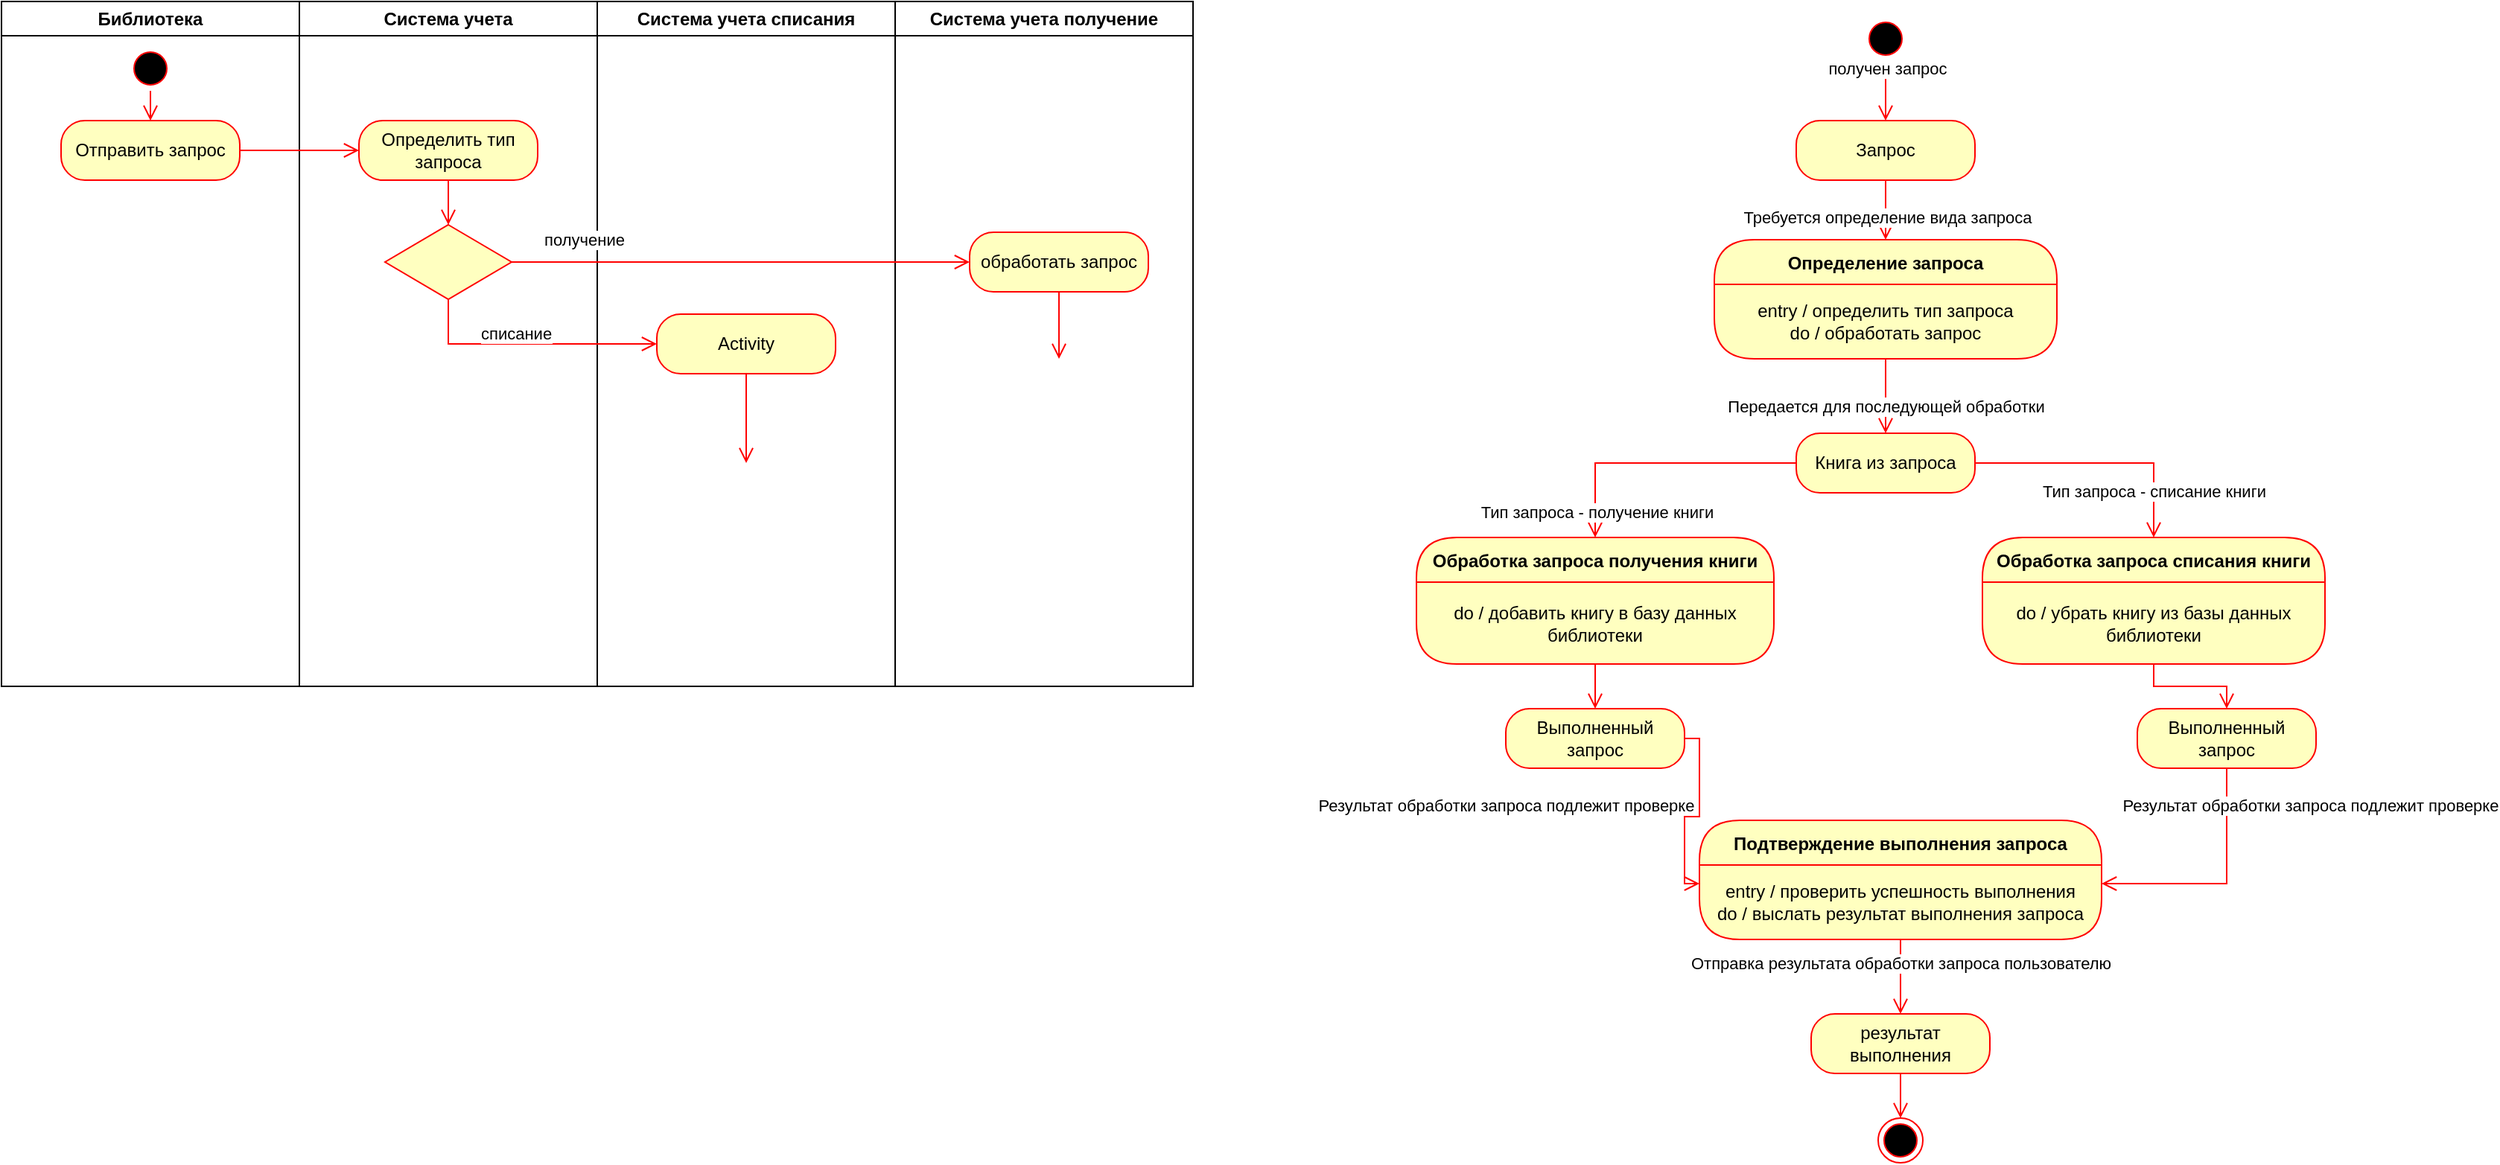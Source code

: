 <mxfile version="21.1.8" type="github">
  <diagram name="Страница 1" id="bJl9cXbGcnSWIcir6nBS">
    <mxGraphModel dx="3328" dy="766" grid="1" gridSize="10" guides="1" tooltips="1" connect="1" arrows="1" fold="1" page="1" pageScale="1" pageWidth="827" pageHeight="1169" math="0" shadow="0">
      <root>
        <mxCell id="0" />
        <mxCell id="1" parent="0" />
        <mxCell id="21hj2qzO1hP6gU-iXZ9c-1" value="" style="ellipse;html=1;shape=startState;fillColor=#000000;strokeColor=#ff0000;" parent="1" vertex="1">
          <mxGeometry x="230" y="100" width="30" height="30" as="geometry" />
        </mxCell>
        <mxCell id="21hj2qzO1hP6gU-iXZ9c-2" value="" style="edgeStyle=orthogonalEdgeStyle;html=1;verticalAlign=bottom;endArrow=open;endSize=8;strokeColor=#ff0000;rounded=0;entryX=0.5;entryY=0;entryDx=0;entryDy=0;" parent="1" source="21hj2qzO1hP6gU-iXZ9c-1" target="21hj2qzO1hP6gU-iXZ9c-7" edge="1">
          <mxGeometry relative="1" as="geometry">
            <mxPoint x="245" y="200" as="targetPoint" />
          </mxGeometry>
        </mxCell>
        <mxCell id="21hj2qzO1hP6gU-iXZ9c-3" value="получен запрос" style="edgeLabel;html=1;align=center;verticalAlign=middle;resizable=0;points=[];" parent="21hj2qzO1hP6gU-iXZ9c-2" vertex="1" connectable="0">
          <mxGeometry x="-0.747" y="1" relative="1" as="geometry">
            <mxPoint as="offset" />
          </mxGeometry>
        </mxCell>
        <mxCell id="21hj2qzO1hP6gU-iXZ9c-7" value="Запрос" style="rounded=1;whiteSpace=wrap;html=1;arcSize=40;fontColor=#000000;fillColor=#ffffc0;strokeColor=#ff0000;" parent="1" vertex="1">
          <mxGeometry x="185" y="170" width="120" height="40" as="geometry" />
        </mxCell>
        <mxCell id="21hj2qzO1hP6gU-iXZ9c-8" value="" style="edgeStyle=orthogonalEdgeStyle;html=1;verticalAlign=bottom;endArrow=open;endSize=8;strokeColor=#ff0000;rounded=0;entryX=0.5;entryY=0;entryDx=0;entryDy=0;" parent="1" source="21hj2qzO1hP6gU-iXZ9c-7" target="21hj2qzO1hP6gU-iXZ9c-9" edge="1">
          <mxGeometry relative="1" as="geometry">
            <mxPoint x="245" y="310" as="targetPoint" />
          </mxGeometry>
        </mxCell>
        <mxCell id="21hj2qzO1hP6gU-iXZ9c-35" value="Требуется определение вида запроса" style="edgeLabel;html=1;align=center;verticalAlign=middle;resizable=0;points=[];" parent="21hj2qzO1hP6gU-iXZ9c-8" vertex="1" connectable="0">
          <mxGeometry x="0.215" y="1" relative="1" as="geometry">
            <mxPoint as="offset" />
          </mxGeometry>
        </mxCell>
        <mxCell id="21hj2qzO1hP6gU-iXZ9c-9" value="Определение запроса" style="swimlane;fontStyle=1;align=center;verticalAlign=middle;childLayout=stackLayout;horizontal=1;startSize=30;horizontalStack=0;resizeParent=0;resizeLast=1;container=0;fontColor=#000000;collapsible=0;rounded=1;arcSize=30;strokeColor=#ff0000;fillColor=#ffffc0;swimlaneFillColor=#ffffc0;dropTarget=0;" parent="1" vertex="1">
          <mxGeometry x="130" y="250" width="230" height="80" as="geometry" />
        </mxCell>
        <mxCell id="21hj2qzO1hP6gU-iXZ9c-10" value="entry / определить тип запроса&lt;br&gt;do / обработать запрос" style="text;html=1;strokeColor=none;fillColor=none;align=center;verticalAlign=middle;spacingLeft=4;spacingRight=4;whiteSpace=wrap;overflow=hidden;rotatable=0;fontColor=#000000;" parent="21hj2qzO1hP6gU-iXZ9c-9" vertex="1">
          <mxGeometry y="30" width="230" height="50" as="geometry" />
        </mxCell>
        <mxCell id="21hj2qzO1hP6gU-iXZ9c-13" value="Обработка запроса получения книги" style="swimlane;fontStyle=1;align=center;verticalAlign=middle;childLayout=stackLayout;horizontal=1;startSize=30;horizontalStack=0;resizeParent=0;resizeLast=1;container=0;fontColor=#000000;collapsible=0;rounded=1;arcSize=30;strokeColor=#ff0000;fillColor=#ffffc0;swimlaneFillColor=#ffffc0;dropTarget=0;" parent="1" vertex="1">
          <mxGeometry x="-70" y="450" width="240" height="85" as="geometry" />
        </mxCell>
        <mxCell id="21hj2qzO1hP6gU-iXZ9c-14" value="do / добавить книгу в базу данных библиотеки" style="text;html=1;strokeColor=none;fillColor=none;align=center;verticalAlign=middle;spacingLeft=4;spacingRight=4;whiteSpace=wrap;overflow=hidden;rotatable=0;fontColor=#000000;" parent="21hj2qzO1hP6gU-iXZ9c-13" vertex="1">
          <mxGeometry y="30" width="240" height="55" as="geometry" />
        </mxCell>
        <mxCell id="21hj2qzO1hP6gU-iXZ9c-15" value="" style="edgeStyle=orthogonalEdgeStyle;html=1;verticalAlign=bottom;endArrow=open;endSize=8;strokeColor=#ff0000;rounded=0;entryX=0.5;entryY=0;entryDx=0;entryDy=0;" parent="1" source="21hj2qzO1hP6gU-iXZ9c-13" target="21hj2qzO1hP6gU-iXZ9c-24" edge="1">
          <mxGeometry relative="1" as="geometry">
            <mxPoint x="290" y="660" as="targetPoint" />
          </mxGeometry>
        </mxCell>
        <mxCell id="21hj2qzO1hP6gU-iXZ9c-16" value="Книга из запроса" style="rounded=1;whiteSpace=wrap;html=1;arcSize=40;fontColor=#000000;fillColor=#ffffc0;strokeColor=#ff0000;" parent="1" vertex="1">
          <mxGeometry x="185" y="380" width="120" height="40" as="geometry" />
        </mxCell>
        <mxCell id="21hj2qzO1hP6gU-iXZ9c-17" value="" style="edgeStyle=orthogonalEdgeStyle;html=1;verticalAlign=bottom;endArrow=open;endSize=8;strokeColor=#ff0000;rounded=0;entryX=0.5;entryY=0;entryDx=0;entryDy=0;" parent="1" source="21hj2qzO1hP6gU-iXZ9c-16" target="21hj2qzO1hP6gU-iXZ9c-13" edge="1">
          <mxGeometry relative="1" as="geometry">
            <mxPoint x="280" y="500" as="targetPoint" />
          </mxGeometry>
        </mxCell>
        <mxCell id="21hj2qzO1hP6gU-iXZ9c-37" value="Тип запроса - получение книги" style="edgeLabel;html=1;align=center;verticalAlign=middle;resizable=0;points=[];" parent="21hj2qzO1hP6gU-iXZ9c-17" vertex="1" connectable="0">
          <mxGeometry x="0.815" y="1" relative="1" as="geometry">
            <mxPoint as="offset" />
          </mxGeometry>
        </mxCell>
        <mxCell id="21hj2qzO1hP6gU-iXZ9c-18" value="Обработка запроса списания книги" style="swimlane;fontStyle=1;align=center;verticalAlign=middle;childLayout=stackLayout;horizontal=1;startSize=30;horizontalStack=0;resizeParent=0;resizeLast=1;container=0;fontColor=#000000;collapsible=0;rounded=1;arcSize=30;strokeColor=#ff0000;fillColor=#ffffc0;swimlaneFillColor=#ffffc0;dropTarget=0;" parent="1" vertex="1">
          <mxGeometry x="310" y="450" width="230" height="85" as="geometry" />
        </mxCell>
        <mxCell id="21hj2qzO1hP6gU-iXZ9c-19" value="do / убрать книгу из базы данных библиотеки" style="text;html=1;strokeColor=none;fillColor=none;align=center;verticalAlign=middle;spacingLeft=4;spacingRight=4;whiteSpace=wrap;overflow=hidden;rotatable=0;fontColor=#000000;" parent="21hj2qzO1hP6gU-iXZ9c-18" vertex="1">
          <mxGeometry y="30" width="230" height="55" as="geometry" />
        </mxCell>
        <mxCell id="21hj2qzO1hP6gU-iXZ9c-20" value="" style="edgeStyle=orthogonalEdgeStyle;html=1;verticalAlign=bottom;endArrow=open;endSize=8;strokeColor=#ff0000;rounded=0;entryX=0.5;entryY=0;entryDx=0;entryDy=0;" parent="1" source="21hj2qzO1hP6gU-iXZ9c-18" target="21hj2qzO1hP6gU-iXZ9c-29" edge="1">
          <mxGeometry relative="1" as="geometry">
            <mxPoint x="710" y="645" as="targetPoint" />
          </mxGeometry>
        </mxCell>
        <mxCell id="21hj2qzO1hP6gU-iXZ9c-23" value="" style="edgeStyle=orthogonalEdgeStyle;html=1;verticalAlign=bottom;endArrow=open;endSize=8;strokeColor=#ff0000;rounded=0;entryX=0.5;entryY=0;entryDx=0;entryDy=0;exitX=1;exitY=0.5;exitDx=0;exitDy=0;" parent="1" source="21hj2qzO1hP6gU-iXZ9c-16" target="21hj2qzO1hP6gU-iXZ9c-18" edge="1">
          <mxGeometry relative="1" as="geometry">
            <mxPoint x="600" y="487.5" as="targetPoint" />
            <mxPoint x="745" y="432.5" as="sourcePoint" />
          </mxGeometry>
        </mxCell>
        <mxCell id="21hj2qzO1hP6gU-iXZ9c-38" value="Тип запроса - списание книги" style="edgeLabel;html=1;align=center;verticalAlign=middle;resizable=0;points=[];" parent="21hj2qzO1hP6gU-iXZ9c-23" vertex="1" connectable="0">
          <mxGeometry x="0.633" relative="1" as="geometry">
            <mxPoint as="offset" />
          </mxGeometry>
        </mxCell>
        <mxCell id="21hj2qzO1hP6gU-iXZ9c-24" value="Выполненный запрос" style="rounded=1;whiteSpace=wrap;html=1;arcSize=40;fontColor=#000000;fillColor=#ffffc0;strokeColor=#ff0000;" parent="1" vertex="1">
          <mxGeometry x="-10" y="565" width="120" height="40" as="geometry" />
        </mxCell>
        <mxCell id="21hj2qzO1hP6gU-iXZ9c-25" value="" style="edgeStyle=orthogonalEdgeStyle;html=1;verticalAlign=bottom;endArrow=open;endSize=8;strokeColor=#ff0000;rounded=0;entryX=0;entryY=0.25;entryDx=0;entryDy=0;" parent="1" source="21hj2qzO1hP6gU-iXZ9c-24" target="21hj2qzO1hP6gU-iXZ9c-27" edge="1">
          <mxGeometry relative="1" as="geometry">
            <mxPoint x="290" y="820" as="targetPoint" />
          </mxGeometry>
        </mxCell>
        <mxCell id="21hj2qzO1hP6gU-iXZ9c-41" value="Результат обработки запроса подлежит проверке" style="edgeLabel;html=1;align=center;verticalAlign=middle;resizable=0;points=[];" parent="21hj2qzO1hP6gU-iXZ9c-25" vertex="1" connectable="0">
          <mxGeometry x="-0.464" y="1" relative="1" as="geometry">
            <mxPoint x="-131" y="21" as="offset" />
          </mxGeometry>
        </mxCell>
        <mxCell id="21hj2qzO1hP6gU-iXZ9c-26" value="Подтверждение выполнения запроса" style="swimlane;fontStyle=1;align=center;verticalAlign=middle;childLayout=stackLayout;horizontal=1;startSize=30;horizontalStack=0;resizeParent=0;resizeLast=1;container=0;fontColor=#000000;collapsible=0;rounded=1;arcSize=30;strokeColor=#ff0000;fillColor=#ffffc0;swimlaneFillColor=#ffffc0;dropTarget=0;" parent="1" vertex="1">
          <mxGeometry x="120" y="640" width="270" height="80" as="geometry" />
        </mxCell>
        <mxCell id="21hj2qzO1hP6gU-iXZ9c-27" value="entry / проверить успешность выполнения&lt;br&gt;do / выслать результат выполнения запроса" style="text;html=1;strokeColor=none;fillColor=none;align=center;verticalAlign=middle;spacingLeft=4;spacingRight=4;whiteSpace=wrap;overflow=hidden;rotatable=0;fontColor=#000000;" parent="21hj2qzO1hP6gU-iXZ9c-26" vertex="1">
          <mxGeometry y="30" width="270" height="50" as="geometry" />
        </mxCell>
        <mxCell id="21hj2qzO1hP6gU-iXZ9c-28" value="" style="edgeStyle=orthogonalEdgeStyle;html=1;verticalAlign=bottom;endArrow=open;endSize=8;strokeColor=#ff0000;rounded=0;entryX=0.5;entryY=0;entryDx=0;entryDy=0;" parent="1" source="21hj2qzO1hP6gU-iXZ9c-26" target="21hj2qzO1hP6gU-iXZ9c-31" edge="1">
          <mxGeometry relative="1" as="geometry">
            <mxPoint x="500" y="880" as="targetPoint" />
          </mxGeometry>
        </mxCell>
        <mxCell id="21hj2qzO1hP6gU-iXZ9c-42" value="Отправка результата обработки запроса пользователю" style="edgeLabel;html=1;align=center;verticalAlign=middle;resizable=0;points=[];" parent="21hj2qzO1hP6gU-iXZ9c-28" vertex="1" connectable="0">
          <mxGeometry x="-0.353" relative="1" as="geometry">
            <mxPoint as="offset" />
          </mxGeometry>
        </mxCell>
        <mxCell id="21hj2qzO1hP6gU-iXZ9c-29" value="Выполненный запрос" style="rounded=1;whiteSpace=wrap;html=1;arcSize=40;fontColor=#000000;fillColor=#ffffc0;strokeColor=#ff0000;" parent="1" vertex="1">
          <mxGeometry x="414" y="565" width="120" height="40" as="geometry" />
        </mxCell>
        <mxCell id="21hj2qzO1hP6gU-iXZ9c-30" value="" style="edgeStyle=orthogonalEdgeStyle;html=1;verticalAlign=bottom;endArrow=open;endSize=8;strokeColor=#ff0000;rounded=0;entryX=1;entryY=0.25;entryDx=0;entryDy=0;exitX=0.5;exitY=1;exitDx=0;exitDy=0;" parent="1" source="21hj2qzO1hP6gU-iXZ9c-29" target="21hj2qzO1hP6gU-iXZ9c-27" edge="1">
          <mxGeometry relative="1" as="geometry">
            <mxPoint x="710" y="830" as="targetPoint" />
            <mxPoint x="710" y="750" as="sourcePoint" />
          </mxGeometry>
        </mxCell>
        <mxCell id="21hj2qzO1hP6gU-iXZ9c-39" value="Результат обработки запроса подлежит проверке" style="edgeLabel;html=1;align=center;verticalAlign=middle;resizable=0;points=[];" parent="21hj2qzO1hP6gU-iXZ9c-30" vertex="1" connectable="0">
          <mxGeometry x="0.045" y="-2" relative="1" as="geometry">
            <mxPoint x="63" y="-51" as="offset" />
          </mxGeometry>
        </mxCell>
        <mxCell id="21hj2qzO1hP6gU-iXZ9c-31" value="результат выполнения" style="rounded=1;whiteSpace=wrap;html=1;arcSize=40;fontColor=#000000;fillColor=#ffffc0;strokeColor=#ff0000;" parent="1" vertex="1">
          <mxGeometry x="195" y="770" width="120" height="40" as="geometry" />
        </mxCell>
        <mxCell id="21hj2qzO1hP6gU-iXZ9c-32" value="" style="edgeStyle=orthogonalEdgeStyle;html=1;verticalAlign=bottom;endArrow=open;endSize=8;strokeColor=#ff0000;rounded=0;entryX=0.5;entryY=0;entryDx=0;entryDy=0;" parent="1" source="21hj2qzO1hP6gU-iXZ9c-31" target="21hj2qzO1hP6gU-iXZ9c-33" edge="1">
          <mxGeometry relative="1" as="geometry">
            <mxPoint x="515" y="1030" as="targetPoint" />
          </mxGeometry>
        </mxCell>
        <mxCell id="21hj2qzO1hP6gU-iXZ9c-33" value="" style="ellipse;html=1;shape=endState;fillColor=#000000;strokeColor=#ff0000;" parent="1" vertex="1">
          <mxGeometry x="240" y="840" width="30" height="30" as="geometry" />
        </mxCell>
        <mxCell id="21hj2qzO1hP6gU-iXZ9c-34" value="" style="edgeStyle=orthogonalEdgeStyle;html=1;verticalAlign=bottom;endArrow=open;endSize=8;strokeColor=#ff0000;rounded=0;entryX=0.5;entryY=0;entryDx=0;entryDy=0;exitX=0.5;exitY=1;exitDx=0;exitDy=0;" parent="1" source="21hj2qzO1hP6gU-iXZ9c-10" target="21hj2qzO1hP6gU-iXZ9c-16" edge="1">
          <mxGeometry relative="1" as="geometry">
            <mxPoint x="400" y="420" as="targetPoint" />
            <mxPoint x="290" y="370" as="sourcePoint" />
          </mxGeometry>
        </mxCell>
        <mxCell id="21hj2qzO1hP6gU-iXZ9c-36" value="Передается для последующей обработки" style="edgeLabel;html=1;align=center;verticalAlign=middle;resizable=0;points=[];" parent="21hj2qzO1hP6gU-iXZ9c-34" vertex="1" connectable="0">
          <mxGeometry x="0.271" relative="1" as="geometry">
            <mxPoint as="offset" />
          </mxGeometry>
        </mxCell>
        <mxCell id="mc409ZRpy6exffoIuJcx-5" value="Библиотека" style="swimlane;whiteSpace=wrap;html=1;" vertex="1" parent="1">
          <mxGeometry x="-1020" y="90" width="200" height="460" as="geometry" />
        </mxCell>
        <mxCell id="mc409ZRpy6exffoIuJcx-9" value="" style="ellipse;html=1;shape=startState;fillColor=#000000;strokeColor=#ff0000;" vertex="1" parent="mc409ZRpy6exffoIuJcx-5">
          <mxGeometry x="85" y="30" width="30" height="30" as="geometry" />
        </mxCell>
        <mxCell id="mc409ZRpy6exffoIuJcx-10" value="" style="edgeStyle=orthogonalEdgeStyle;html=1;verticalAlign=bottom;endArrow=open;endSize=8;strokeColor=#ff0000;rounded=0;entryX=0.5;entryY=0;entryDx=0;entryDy=0;" edge="1" source="mc409ZRpy6exffoIuJcx-9" parent="mc409ZRpy6exffoIuJcx-5" target="mc409ZRpy6exffoIuJcx-11">
          <mxGeometry relative="1" as="geometry">
            <mxPoint x="100" y="120" as="targetPoint" />
          </mxGeometry>
        </mxCell>
        <mxCell id="mc409ZRpy6exffoIuJcx-11" value="Отправить запрос" style="rounded=1;whiteSpace=wrap;html=1;arcSize=40;fontColor=#000000;fillColor=#ffffc0;strokeColor=#ff0000;" vertex="1" parent="mc409ZRpy6exffoIuJcx-5">
          <mxGeometry x="40" y="80" width="120" height="40" as="geometry" />
        </mxCell>
        <mxCell id="mc409ZRpy6exffoIuJcx-6" value="Система учета" style="swimlane;whiteSpace=wrap;html=1;" vertex="1" parent="1">
          <mxGeometry x="-820" y="90" width="200" height="460" as="geometry" />
        </mxCell>
        <mxCell id="mc409ZRpy6exffoIuJcx-13" value="Определить тип запроса" style="rounded=1;whiteSpace=wrap;html=1;arcSize=40;fontColor=#000000;fillColor=#ffffc0;strokeColor=#ff0000;" vertex="1" parent="mc409ZRpy6exffoIuJcx-6">
          <mxGeometry x="40" y="80" width="120" height="40" as="geometry" />
        </mxCell>
        <mxCell id="mc409ZRpy6exffoIuJcx-14" value="" style="edgeStyle=orthogonalEdgeStyle;html=1;verticalAlign=bottom;endArrow=open;endSize=8;strokeColor=#ff0000;rounded=0;entryX=0.5;entryY=0;entryDx=0;entryDy=0;" edge="1" source="mc409ZRpy6exffoIuJcx-13" parent="mc409ZRpy6exffoIuJcx-6" target="mc409ZRpy6exffoIuJcx-15">
          <mxGeometry relative="1" as="geometry">
            <mxPoint x="100" y="180" as="targetPoint" />
          </mxGeometry>
        </mxCell>
        <mxCell id="mc409ZRpy6exffoIuJcx-15" value="" style="rhombus;whiteSpace=wrap;html=1;fontColor=#000000;fillColor=#ffffc0;strokeColor=#ff0000;" vertex="1" parent="mc409ZRpy6exffoIuJcx-6">
          <mxGeometry x="57.5" y="150" width="85" height="50" as="geometry" />
        </mxCell>
        <mxCell id="mc409ZRpy6exffoIuJcx-7" value="Система учета списания" style="swimlane;whiteSpace=wrap;html=1;" vertex="1" parent="1">
          <mxGeometry x="-620" y="90" width="200" height="460" as="geometry" />
        </mxCell>
        <mxCell id="mc409ZRpy6exffoIuJcx-20" value="" style="edgeStyle=orthogonalEdgeStyle;html=1;verticalAlign=bottom;endArrow=open;endSize=8;strokeColor=#ff0000;rounded=0;" edge="1" source="mc409ZRpy6exffoIuJcx-19" parent="mc409ZRpy6exffoIuJcx-7">
          <mxGeometry relative="1" as="geometry">
            <mxPoint x="310" y="240" as="targetPoint" />
            <Array as="points">
              <mxPoint x="310" y="240" />
            </Array>
          </mxGeometry>
        </mxCell>
        <mxCell id="mc409ZRpy6exffoIuJcx-21" value="Activity" style="rounded=1;whiteSpace=wrap;html=1;arcSize=40;fontColor=#000000;fillColor=#ffffc0;strokeColor=#ff0000;" vertex="1" parent="mc409ZRpy6exffoIuJcx-7">
          <mxGeometry x="40" y="210" width="120" height="40" as="geometry" />
        </mxCell>
        <mxCell id="mc409ZRpy6exffoIuJcx-22" value="" style="edgeStyle=orthogonalEdgeStyle;html=1;verticalAlign=bottom;endArrow=open;endSize=8;strokeColor=#ff0000;rounded=0;" edge="1" source="mc409ZRpy6exffoIuJcx-21" parent="mc409ZRpy6exffoIuJcx-7">
          <mxGeometry relative="1" as="geometry">
            <mxPoint x="100" y="310" as="targetPoint" />
          </mxGeometry>
        </mxCell>
        <mxCell id="mc409ZRpy6exffoIuJcx-8" value="Система учета получение" style="swimlane;whiteSpace=wrap;html=1;" vertex="1" parent="1">
          <mxGeometry x="-420" y="90" width="200" height="460" as="geometry" />
        </mxCell>
        <mxCell id="mc409ZRpy6exffoIuJcx-19" value="обработать запрос" style="rounded=1;whiteSpace=wrap;html=1;arcSize=40;fontColor=#000000;fillColor=#ffffc0;strokeColor=#ff0000;" vertex="1" parent="mc409ZRpy6exffoIuJcx-8">
          <mxGeometry x="50" y="155" width="120" height="40" as="geometry" />
        </mxCell>
        <mxCell id="mc409ZRpy6exffoIuJcx-12" value="" style="edgeStyle=orthogonalEdgeStyle;html=1;verticalAlign=bottom;endArrow=open;endSize=8;strokeColor=#ff0000;rounded=0;entryX=0;entryY=0.5;entryDx=0;entryDy=0;" edge="1" source="mc409ZRpy6exffoIuJcx-11" parent="1" target="mc409ZRpy6exffoIuJcx-13">
          <mxGeometry relative="1" as="geometry">
            <mxPoint x="-920" y="320" as="targetPoint" />
          </mxGeometry>
        </mxCell>
        <mxCell id="mc409ZRpy6exffoIuJcx-16" value="" style="edgeStyle=orthogonalEdgeStyle;html=1;align=left;verticalAlign=bottom;endArrow=open;endSize=8;strokeColor=#ff0000;rounded=0;exitX=1;exitY=0.5;exitDx=0;exitDy=0;entryX=0;entryY=0.5;entryDx=0;entryDy=0;" edge="1" source="mc409ZRpy6exffoIuJcx-15" parent="1" target="mc409ZRpy6exffoIuJcx-19">
          <mxGeometry x="-1" relative="1" as="geometry">
            <mxPoint x="-562.5" y="300" as="targetPoint" />
            <mxPoint x="-660" y="265" as="sourcePoint" />
          </mxGeometry>
        </mxCell>
        <mxCell id="mc409ZRpy6exffoIuJcx-18" value="получение" style="edgeLabel;html=1;align=center;verticalAlign=middle;resizable=0;points=[];" vertex="1" connectable="0" parent="mc409ZRpy6exffoIuJcx-16">
          <mxGeometry x="-0.585" y="-1" relative="1" as="geometry">
            <mxPoint x="-16" y="-16" as="offset" />
          </mxGeometry>
        </mxCell>
        <mxCell id="mc409ZRpy6exffoIuJcx-17" value="списание" style="edgeStyle=orthogonalEdgeStyle;html=1;align=left;verticalAlign=top;endArrow=open;endSize=8;strokeColor=#ff0000;rounded=0;entryX=0;entryY=0.5;entryDx=0;entryDy=0;" edge="1" source="mc409ZRpy6exffoIuJcx-15" parent="1" target="mc409ZRpy6exffoIuJcx-21">
          <mxGeometry x="-0.412" y="20" relative="1" as="geometry">
            <mxPoint x="-720" y="380" as="targetPoint" />
            <Array as="points">
              <mxPoint x="-720" y="320" />
            </Array>
            <mxPoint as="offset" />
          </mxGeometry>
        </mxCell>
      </root>
    </mxGraphModel>
  </diagram>
</mxfile>
